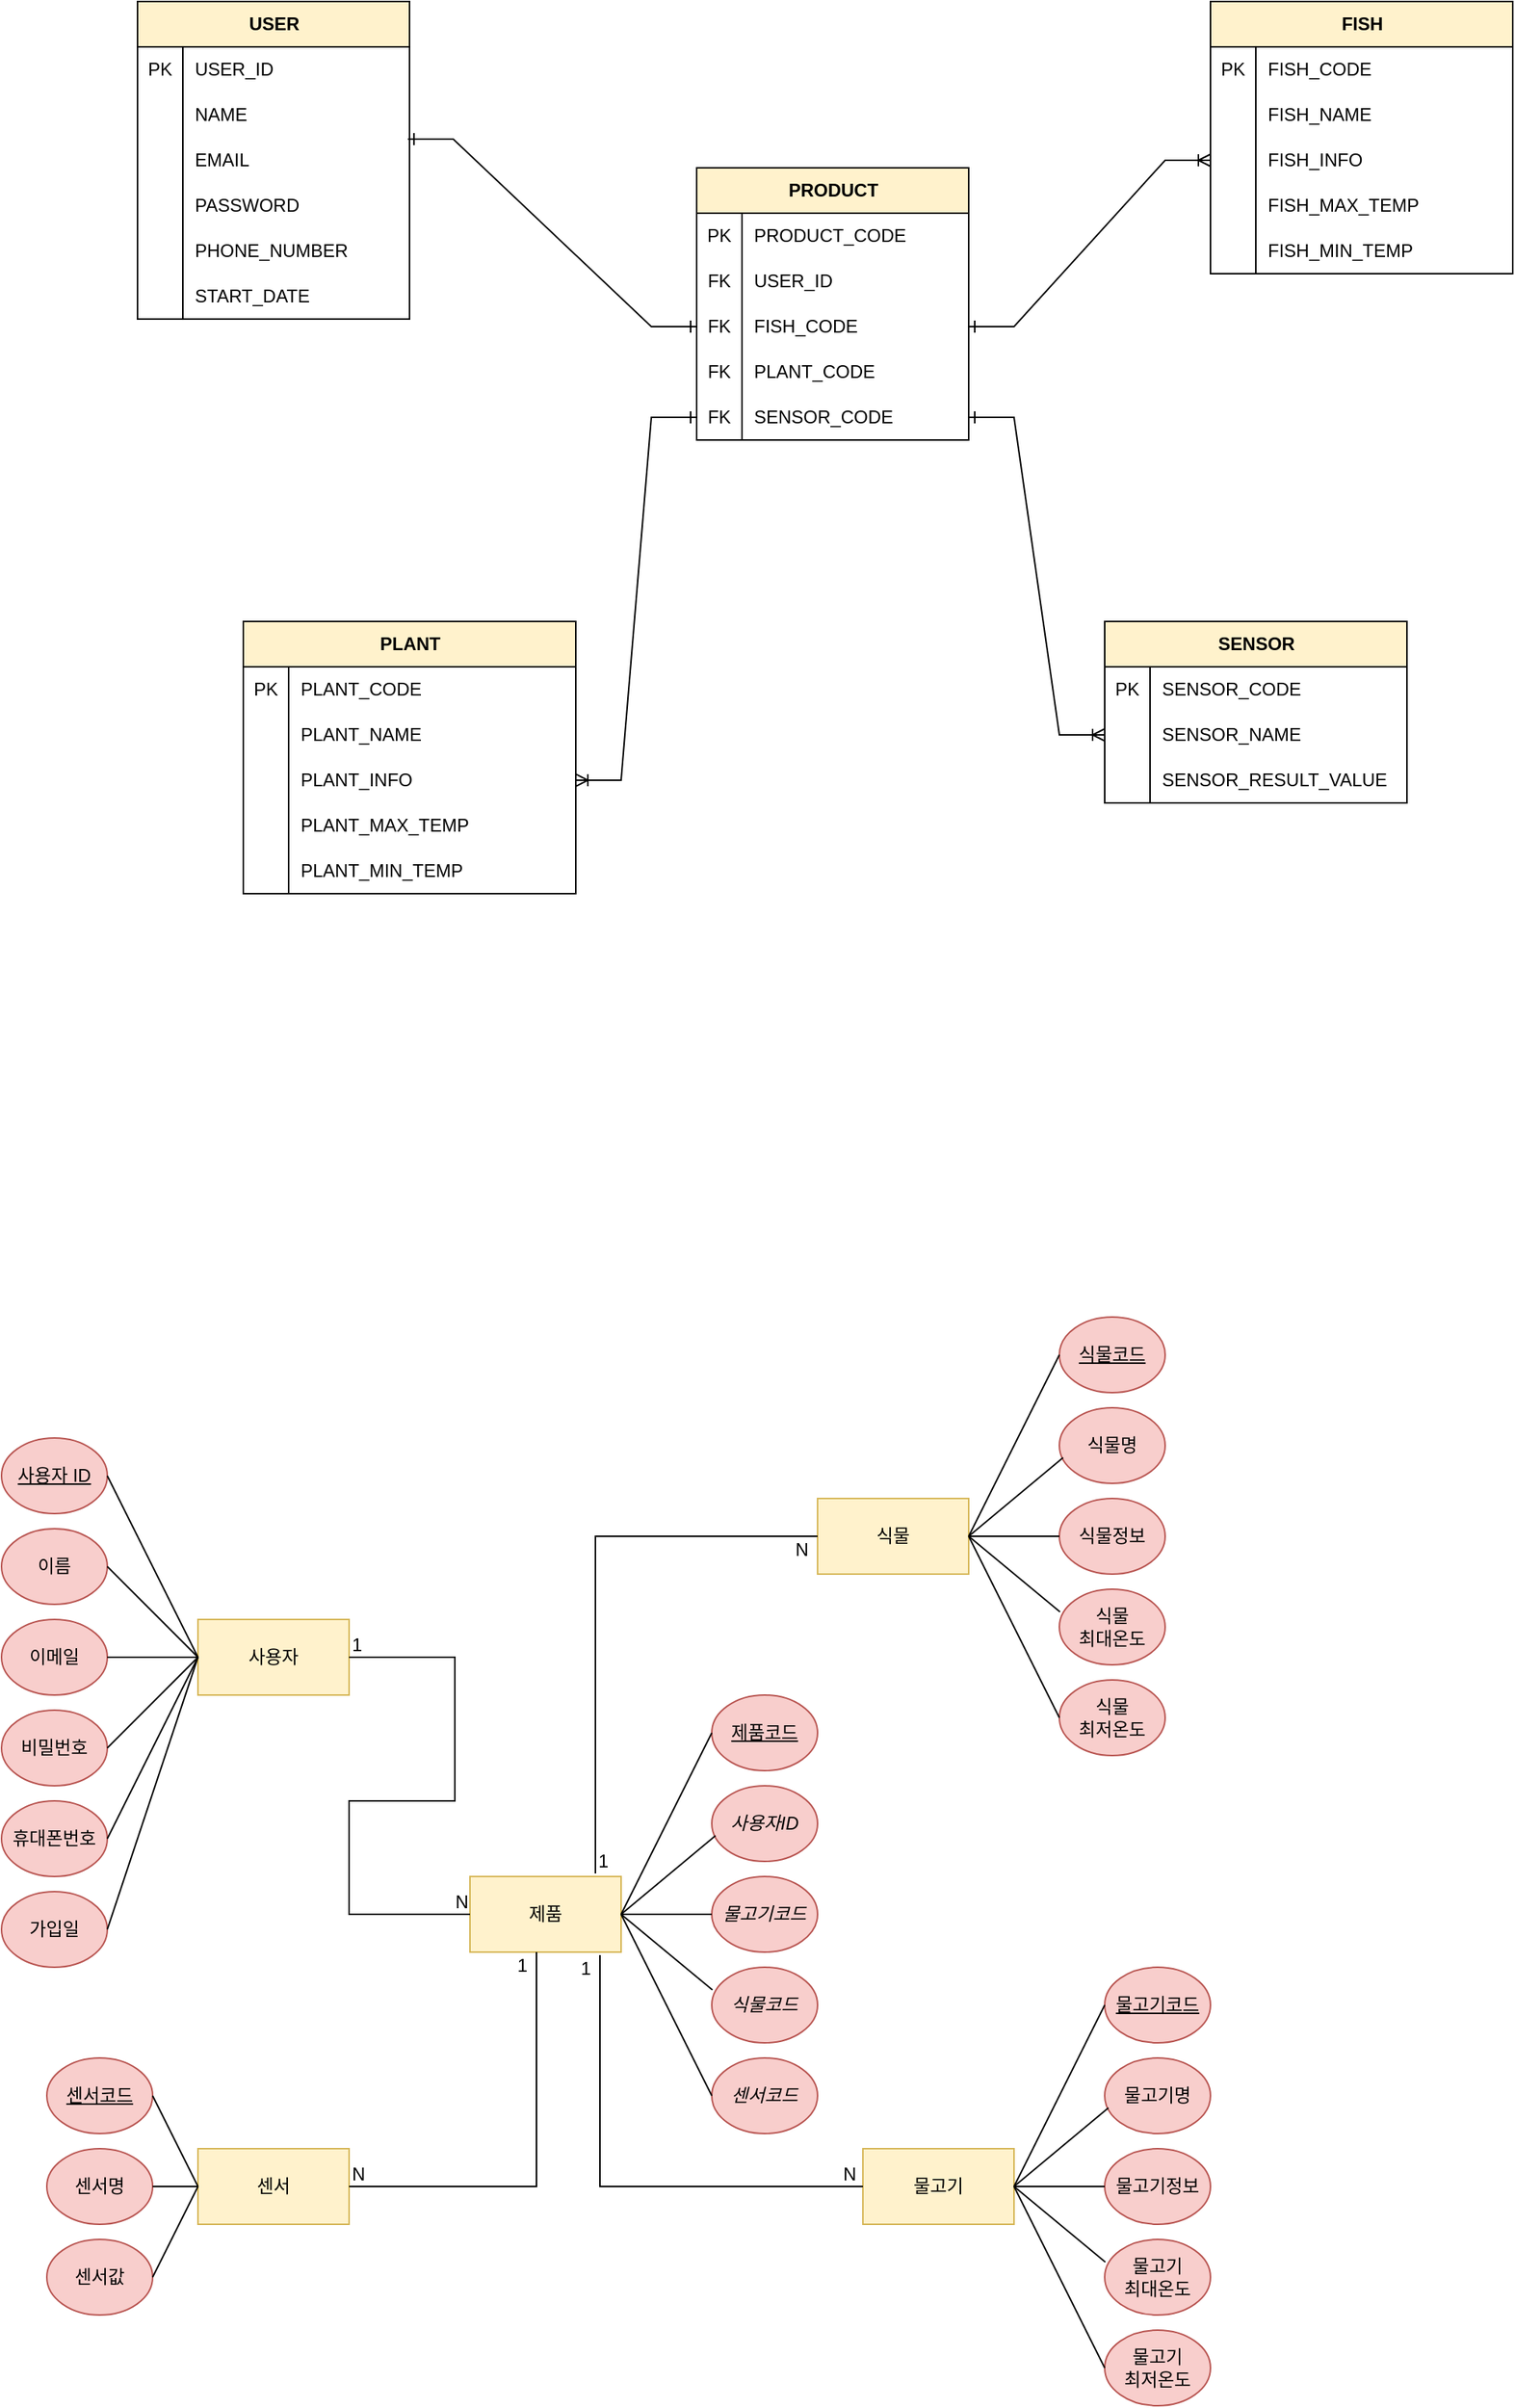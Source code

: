 <mxfile version="21.6.6" type="github">
  <diagram name="페이지-1" id="9zwk9lLUABTVpLlraMho">
    <mxGraphModel dx="2206" dy="788" grid="1" gridSize="10" guides="1" tooltips="1" connect="1" arrows="1" fold="1" page="1" pageScale="1" pageWidth="827" pageHeight="1169" math="0" shadow="0">
      <root>
        <mxCell id="0" />
        <mxCell id="1" parent="0" />
        <mxCell id="_x3-6fZufxSY2HoPdJOf-92" value="USER" style="shape=table;startSize=30;container=1;collapsible=1;childLayout=tableLayout;fixedRows=1;rowLines=0;fontStyle=1;align=center;resizeLast=1;html=1;fillColor=#fff2cc;strokeColor=#000000;" parent="1" vertex="1">
          <mxGeometry x="-610" y="130" width="180" height="210" as="geometry" />
        </mxCell>
        <mxCell id="_x3-6fZufxSY2HoPdJOf-359" value="" style="shape=tableRow;horizontal=0;startSize=0;swimlaneHead=0;swimlaneBody=0;fillColor=none;collapsible=0;dropTarget=0;points=[[0,0.5],[1,0.5]];portConstraint=eastwest;top=0;left=0;right=0;bottom=0;" parent="_x3-6fZufxSY2HoPdJOf-92" vertex="1">
          <mxGeometry y="30" width="180" height="30" as="geometry" />
        </mxCell>
        <mxCell id="_x3-6fZufxSY2HoPdJOf-360" value="PK" style="shape=partialRectangle;connectable=0;fillColor=none;top=0;left=0;bottom=0;right=0;editable=1;overflow=hidden;whiteSpace=wrap;html=1;" parent="_x3-6fZufxSY2HoPdJOf-359" vertex="1">
          <mxGeometry width="30" height="30" as="geometry">
            <mxRectangle width="30" height="30" as="alternateBounds" />
          </mxGeometry>
        </mxCell>
        <mxCell id="_x3-6fZufxSY2HoPdJOf-361" value="USER_ID" style="shape=partialRectangle;connectable=0;fillColor=none;top=0;left=0;bottom=0;right=0;align=left;spacingLeft=6;overflow=hidden;whiteSpace=wrap;html=1;" parent="_x3-6fZufxSY2HoPdJOf-359" vertex="1">
          <mxGeometry x="30" width="150" height="30" as="geometry">
            <mxRectangle width="150" height="30" as="alternateBounds" />
          </mxGeometry>
        </mxCell>
        <mxCell id="_x3-6fZufxSY2HoPdJOf-244" value="" style="shape=tableRow;horizontal=0;startSize=0;swimlaneHead=0;swimlaneBody=0;fillColor=none;collapsible=0;dropTarget=0;points=[[0,0.5],[1,0.5]];portConstraint=eastwest;top=0;left=0;right=0;bottom=0;" parent="_x3-6fZufxSY2HoPdJOf-92" vertex="1">
          <mxGeometry y="60" width="180" height="30" as="geometry" />
        </mxCell>
        <mxCell id="_x3-6fZufxSY2HoPdJOf-245" value="" style="shape=partialRectangle;connectable=0;fillColor=none;top=0;left=0;bottom=0;right=0;editable=1;overflow=hidden;whiteSpace=wrap;html=1;" parent="_x3-6fZufxSY2HoPdJOf-244" vertex="1">
          <mxGeometry width="30" height="30" as="geometry">
            <mxRectangle width="30" height="30" as="alternateBounds" />
          </mxGeometry>
        </mxCell>
        <mxCell id="_x3-6fZufxSY2HoPdJOf-246" value="NAME" style="shape=partialRectangle;connectable=0;fillColor=none;top=0;left=0;bottom=0;right=0;align=left;spacingLeft=6;overflow=hidden;whiteSpace=wrap;html=1;" parent="_x3-6fZufxSY2HoPdJOf-244" vertex="1">
          <mxGeometry x="30" width="150" height="30" as="geometry">
            <mxRectangle width="150" height="30" as="alternateBounds" />
          </mxGeometry>
        </mxCell>
        <mxCell id="_x3-6fZufxSY2HoPdJOf-102" value="" style="shape=tableRow;horizontal=0;startSize=0;swimlaneHead=0;swimlaneBody=0;fillColor=none;collapsible=0;dropTarget=0;points=[[0,0.5],[1,0.5]];portConstraint=eastwest;top=0;left=0;right=0;bottom=0;" parent="_x3-6fZufxSY2HoPdJOf-92" vertex="1">
          <mxGeometry y="90" width="180" height="30" as="geometry" />
        </mxCell>
        <mxCell id="_x3-6fZufxSY2HoPdJOf-103" value="" style="shape=partialRectangle;connectable=0;fillColor=none;top=0;left=0;bottom=0;right=0;editable=1;overflow=hidden;whiteSpace=wrap;html=1;" parent="_x3-6fZufxSY2HoPdJOf-102" vertex="1">
          <mxGeometry width="30" height="30" as="geometry">
            <mxRectangle width="30" height="30" as="alternateBounds" />
          </mxGeometry>
        </mxCell>
        <mxCell id="_x3-6fZufxSY2HoPdJOf-104" value="EMAIL" style="shape=partialRectangle;connectable=0;fillColor=none;top=0;left=0;bottom=0;right=0;align=left;spacingLeft=6;overflow=hidden;whiteSpace=wrap;html=1;" parent="_x3-6fZufxSY2HoPdJOf-102" vertex="1">
          <mxGeometry x="30" width="150" height="30" as="geometry">
            <mxRectangle width="150" height="30" as="alternateBounds" />
          </mxGeometry>
        </mxCell>
        <mxCell id="_x3-6fZufxSY2HoPdJOf-99" value="" style="shape=tableRow;horizontal=0;startSize=0;swimlaneHead=0;swimlaneBody=0;fillColor=none;collapsible=0;dropTarget=0;points=[[0,0.5],[1,0.5]];portConstraint=eastwest;top=0;left=0;right=0;bottom=0;" parent="_x3-6fZufxSY2HoPdJOf-92" vertex="1">
          <mxGeometry y="120" width="180" height="30" as="geometry" />
        </mxCell>
        <mxCell id="_x3-6fZufxSY2HoPdJOf-100" value="" style="shape=partialRectangle;connectable=0;fillColor=none;top=0;left=0;bottom=0;right=0;editable=1;overflow=hidden;whiteSpace=wrap;html=1;" parent="_x3-6fZufxSY2HoPdJOf-99" vertex="1">
          <mxGeometry width="30" height="30" as="geometry">
            <mxRectangle width="30" height="30" as="alternateBounds" />
          </mxGeometry>
        </mxCell>
        <mxCell id="_x3-6fZufxSY2HoPdJOf-101" value="PASSWORD" style="shape=partialRectangle;connectable=0;fillColor=none;top=0;left=0;bottom=0;right=0;align=left;spacingLeft=6;overflow=hidden;whiteSpace=wrap;html=1;" parent="_x3-6fZufxSY2HoPdJOf-99" vertex="1">
          <mxGeometry x="30" width="150" height="30" as="geometry">
            <mxRectangle width="150" height="30" as="alternateBounds" />
          </mxGeometry>
        </mxCell>
        <mxCell id="_x3-6fZufxSY2HoPdJOf-105" value="" style="shape=tableRow;horizontal=0;startSize=0;swimlaneHead=0;swimlaneBody=0;fillColor=none;collapsible=0;dropTarget=0;points=[[0,0.5],[1,0.5]];portConstraint=eastwest;top=0;left=0;right=0;bottom=0;" parent="_x3-6fZufxSY2HoPdJOf-92" vertex="1">
          <mxGeometry y="150" width="180" height="30" as="geometry" />
        </mxCell>
        <mxCell id="_x3-6fZufxSY2HoPdJOf-106" value="" style="shape=partialRectangle;connectable=0;fillColor=none;top=0;left=0;bottom=0;right=0;editable=1;overflow=hidden;whiteSpace=wrap;html=1;" parent="_x3-6fZufxSY2HoPdJOf-105" vertex="1">
          <mxGeometry width="30" height="30" as="geometry">
            <mxRectangle width="30" height="30" as="alternateBounds" />
          </mxGeometry>
        </mxCell>
        <mxCell id="_x3-6fZufxSY2HoPdJOf-107" value="PHONE_NUMBER" style="shape=partialRectangle;connectable=0;fillColor=none;top=0;left=0;bottom=0;right=0;align=left;spacingLeft=6;overflow=hidden;whiteSpace=wrap;html=1;" parent="_x3-6fZufxSY2HoPdJOf-105" vertex="1">
          <mxGeometry x="30" width="150" height="30" as="geometry">
            <mxRectangle width="150" height="30" as="alternateBounds" />
          </mxGeometry>
        </mxCell>
        <mxCell id="_x3-6fZufxSY2HoPdJOf-350" value="" style="shape=tableRow;horizontal=0;startSize=0;swimlaneHead=0;swimlaneBody=0;fillColor=none;collapsible=0;dropTarget=0;points=[[0,0.5],[1,0.5]];portConstraint=eastwest;top=0;left=0;right=0;bottom=0;" parent="_x3-6fZufxSY2HoPdJOf-92" vertex="1">
          <mxGeometry y="180" width="180" height="30" as="geometry" />
        </mxCell>
        <mxCell id="_x3-6fZufxSY2HoPdJOf-351" value="" style="shape=partialRectangle;connectable=0;fillColor=none;top=0;left=0;bottom=0;right=0;editable=1;overflow=hidden;whiteSpace=wrap;html=1;" parent="_x3-6fZufxSY2HoPdJOf-350" vertex="1">
          <mxGeometry width="30" height="30" as="geometry">
            <mxRectangle width="30" height="30" as="alternateBounds" />
          </mxGeometry>
        </mxCell>
        <mxCell id="_x3-6fZufxSY2HoPdJOf-352" value="START_DATE" style="shape=partialRectangle;connectable=0;fillColor=none;top=0;left=0;bottom=0;right=0;align=left;spacingLeft=6;overflow=hidden;whiteSpace=wrap;html=1;" parent="_x3-6fZufxSY2HoPdJOf-350" vertex="1">
          <mxGeometry x="30" width="150" height="30" as="geometry">
            <mxRectangle width="150" height="30" as="alternateBounds" />
          </mxGeometry>
        </mxCell>
        <mxCell id="_x3-6fZufxSY2HoPdJOf-108" value="PLANT" style="shape=table;startSize=30;container=1;collapsible=1;childLayout=tableLayout;fixedRows=1;rowLines=0;fontStyle=1;align=center;resizeLast=1;html=1;strokeColor=#000000;verticalAlign=middle;strokeWidth=1;swimlaneLine=1;rounded=0;fillColor=#fff2cc;" parent="1" vertex="1">
          <mxGeometry x="-540" y="540" width="220" height="180" as="geometry">
            <mxRectangle x="-440" y="410" width="80" height="30" as="alternateBounds" />
          </mxGeometry>
        </mxCell>
        <mxCell id="_x3-6fZufxSY2HoPdJOf-241" value="" style="shape=tableRow;horizontal=0;startSize=0;swimlaneHead=0;swimlaneBody=0;fillColor=none;collapsible=0;dropTarget=0;points=[[0,0.5],[1,0.5]];portConstraint=eastwest;top=0;left=0;right=0;bottom=0;strokeColor=default;" parent="_x3-6fZufxSY2HoPdJOf-108" vertex="1">
          <mxGeometry y="30" width="220" height="30" as="geometry" />
        </mxCell>
        <mxCell id="_x3-6fZufxSY2HoPdJOf-242" value="PK" style="shape=partialRectangle;connectable=0;fillColor=none;top=0;left=0;bottom=0;right=0;editable=1;overflow=hidden;whiteSpace=wrap;html=1;" parent="_x3-6fZufxSY2HoPdJOf-241" vertex="1">
          <mxGeometry width="30" height="30" as="geometry">
            <mxRectangle width="30" height="30" as="alternateBounds" />
          </mxGeometry>
        </mxCell>
        <mxCell id="_x3-6fZufxSY2HoPdJOf-243" value="PLANT_CODE" style="shape=partialRectangle;connectable=0;fillColor=none;top=0;left=0;bottom=0;right=0;align=left;spacingLeft=6;overflow=hidden;whiteSpace=wrap;html=1;" parent="_x3-6fZufxSY2HoPdJOf-241" vertex="1">
          <mxGeometry x="30" width="190" height="30" as="geometry">
            <mxRectangle width="190" height="30" as="alternateBounds" />
          </mxGeometry>
        </mxCell>
        <mxCell id="_x3-6fZufxSY2HoPdJOf-353" value="" style="shape=tableRow;horizontal=0;startSize=0;swimlaneHead=0;swimlaneBody=0;fillColor=none;collapsible=0;dropTarget=0;points=[[0,0.5],[1,0.5]];portConstraint=eastwest;top=0;left=0;right=0;bottom=0;strokeColor=default;" parent="_x3-6fZufxSY2HoPdJOf-108" vertex="1">
          <mxGeometry y="60" width="220" height="30" as="geometry" />
        </mxCell>
        <mxCell id="_x3-6fZufxSY2HoPdJOf-354" value="" style="shape=partialRectangle;connectable=0;fillColor=none;top=0;left=0;bottom=0;right=0;editable=1;overflow=hidden;whiteSpace=wrap;html=1;" parent="_x3-6fZufxSY2HoPdJOf-353" vertex="1">
          <mxGeometry width="30" height="30" as="geometry">
            <mxRectangle width="30" height="30" as="alternateBounds" />
          </mxGeometry>
        </mxCell>
        <mxCell id="_x3-6fZufxSY2HoPdJOf-355" value="PLANT_NAME" style="shape=partialRectangle;connectable=0;fillColor=none;top=0;left=0;bottom=0;right=0;align=left;spacingLeft=6;overflow=hidden;whiteSpace=wrap;html=1;" parent="_x3-6fZufxSY2HoPdJOf-353" vertex="1">
          <mxGeometry x="30" width="190" height="30" as="geometry">
            <mxRectangle width="190" height="30" as="alternateBounds" />
          </mxGeometry>
        </mxCell>
        <mxCell id="_x3-6fZufxSY2HoPdJOf-115" value="" style="shape=tableRow;horizontal=0;startSize=0;swimlaneHead=0;swimlaneBody=0;fillColor=none;collapsible=0;dropTarget=0;points=[[0,0.5],[1,0.5]];portConstraint=eastwest;top=0;left=0;right=0;bottom=0;" parent="_x3-6fZufxSY2HoPdJOf-108" vertex="1">
          <mxGeometry y="90" width="220" height="30" as="geometry" />
        </mxCell>
        <mxCell id="_x3-6fZufxSY2HoPdJOf-116" value="" style="shape=partialRectangle;connectable=0;fillColor=none;top=0;left=0;bottom=0;right=0;editable=1;overflow=hidden;whiteSpace=wrap;html=1;" parent="_x3-6fZufxSY2HoPdJOf-115" vertex="1">
          <mxGeometry width="30" height="30" as="geometry">
            <mxRectangle width="30" height="30" as="alternateBounds" />
          </mxGeometry>
        </mxCell>
        <mxCell id="_x3-6fZufxSY2HoPdJOf-117" value="PLANT_INFO" style="shape=partialRectangle;connectable=0;fillColor=none;top=0;left=0;bottom=0;right=0;align=left;spacingLeft=6;overflow=hidden;whiteSpace=wrap;html=1;" parent="_x3-6fZufxSY2HoPdJOf-115" vertex="1">
          <mxGeometry x="30" width="190" height="30" as="geometry">
            <mxRectangle width="190" height="30" as="alternateBounds" />
          </mxGeometry>
        </mxCell>
        <mxCell id="_x3-6fZufxSY2HoPdJOf-118" value="" style="shape=tableRow;horizontal=0;startSize=0;swimlaneHead=0;swimlaneBody=0;fillColor=none;collapsible=0;dropTarget=0;points=[[0,0.5],[1,0.5]];portConstraint=eastwest;top=0;left=0;right=0;bottom=0;" parent="_x3-6fZufxSY2HoPdJOf-108" vertex="1">
          <mxGeometry y="120" width="220" height="30" as="geometry" />
        </mxCell>
        <mxCell id="_x3-6fZufxSY2HoPdJOf-119" value="" style="shape=partialRectangle;connectable=0;fillColor=none;top=0;left=0;bottom=0;right=0;editable=1;overflow=hidden;whiteSpace=wrap;html=1;" parent="_x3-6fZufxSY2HoPdJOf-118" vertex="1">
          <mxGeometry width="30" height="30" as="geometry">
            <mxRectangle width="30" height="30" as="alternateBounds" />
          </mxGeometry>
        </mxCell>
        <mxCell id="_x3-6fZufxSY2HoPdJOf-120" value="PLANT_MAX_TEMP" style="shape=partialRectangle;connectable=0;fillColor=none;top=0;left=0;bottom=0;right=0;align=left;spacingLeft=6;overflow=hidden;whiteSpace=wrap;html=1;" parent="_x3-6fZufxSY2HoPdJOf-118" vertex="1">
          <mxGeometry x="30" width="190" height="30" as="geometry">
            <mxRectangle width="190" height="30" as="alternateBounds" />
          </mxGeometry>
        </mxCell>
        <mxCell id="_x3-6fZufxSY2HoPdJOf-121" value="" style="shape=tableRow;horizontal=0;startSize=0;swimlaneHead=0;swimlaneBody=0;fillColor=none;collapsible=0;dropTarget=0;points=[[0,0.5],[1,0.5]];portConstraint=eastwest;top=0;left=0;right=0;bottom=0;" parent="_x3-6fZufxSY2HoPdJOf-108" vertex="1">
          <mxGeometry y="150" width="220" height="30" as="geometry" />
        </mxCell>
        <mxCell id="_x3-6fZufxSY2HoPdJOf-122" value="" style="shape=partialRectangle;connectable=0;fillColor=none;top=0;left=0;bottom=0;right=0;editable=1;overflow=hidden;whiteSpace=wrap;html=1;" parent="_x3-6fZufxSY2HoPdJOf-121" vertex="1">
          <mxGeometry width="30" height="30" as="geometry">
            <mxRectangle width="30" height="30" as="alternateBounds" />
          </mxGeometry>
        </mxCell>
        <mxCell id="_x3-6fZufxSY2HoPdJOf-123" value="PLANT_MIN_TEMP" style="shape=partialRectangle;connectable=0;fillColor=none;top=0;left=0;bottom=0;right=0;align=left;spacingLeft=6;overflow=hidden;whiteSpace=wrap;html=1;" parent="_x3-6fZufxSY2HoPdJOf-121" vertex="1">
          <mxGeometry x="30" width="190" height="30" as="geometry">
            <mxRectangle width="190" height="30" as="alternateBounds" />
          </mxGeometry>
        </mxCell>
        <mxCell id="_x3-6fZufxSY2HoPdJOf-160" value="FISH" style="shape=table;startSize=30;container=1;collapsible=1;childLayout=tableLayout;fixedRows=1;rowLines=0;fontStyle=1;align=center;resizeLast=1;html=1;strokeColor=#000000;verticalAlign=middle;strokeWidth=1;swimlaneLine=1;rounded=0;fillColor=#fff2cc;" parent="1" vertex="1">
          <mxGeometry x="100" y="130" width="200" height="180" as="geometry">
            <mxRectangle x="-440" y="410" width="80" height="30" as="alternateBounds" />
          </mxGeometry>
        </mxCell>
        <mxCell id="_x3-6fZufxSY2HoPdJOf-247" value="" style="shape=tableRow;horizontal=0;startSize=0;swimlaneHead=0;swimlaneBody=0;fillColor=none;collapsible=0;dropTarget=0;points=[[0,0.5],[1,0.5]];portConstraint=eastwest;top=0;left=0;right=0;bottom=0;strokeColor=default;" parent="_x3-6fZufxSY2HoPdJOf-160" vertex="1">
          <mxGeometry y="30" width="200" height="30" as="geometry" />
        </mxCell>
        <mxCell id="_x3-6fZufxSY2HoPdJOf-248" value="PK" style="shape=partialRectangle;connectable=0;fillColor=none;top=0;left=0;bottom=0;right=0;editable=1;overflow=hidden;whiteSpace=wrap;html=1;" parent="_x3-6fZufxSY2HoPdJOf-247" vertex="1">
          <mxGeometry width="30" height="30" as="geometry">
            <mxRectangle width="30" height="30" as="alternateBounds" />
          </mxGeometry>
        </mxCell>
        <mxCell id="_x3-6fZufxSY2HoPdJOf-249" value="FISH_CODE" style="shape=partialRectangle;connectable=0;fillColor=none;top=0;left=0;bottom=0;right=0;align=left;spacingLeft=6;overflow=hidden;whiteSpace=wrap;html=1;" parent="_x3-6fZufxSY2HoPdJOf-247" vertex="1">
          <mxGeometry x="30" width="170" height="30" as="geometry">
            <mxRectangle width="170" height="30" as="alternateBounds" />
          </mxGeometry>
        </mxCell>
        <mxCell id="_x3-6fZufxSY2HoPdJOf-356" value="" style="shape=tableRow;horizontal=0;startSize=0;swimlaneHead=0;swimlaneBody=0;fillColor=none;collapsible=0;dropTarget=0;points=[[0,0.5],[1,0.5]];portConstraint=eastwest;top=0;left=0;right=0;bottom=0;strokeColor=default;" parent="_x3-6fZufxSY2HoPdJOf-160" vertex="1">
          <mxGeometry y="60" width="200" height="30" as="geometry" />
        </mxCell>
        <mxCell id="_x3-6fZufxSY2HoPdJOf-357" value="" style="shape=partialRectangle;connectable=0;fillColor=none;top=0;left=0;bottom=0;right=0;editable=1;overflow=hidden;whiteSpace=wrap;html=1;" parent="_x3-6fZufxSY2HoPdJOf-356" vertex="1">
          <mxGeometry width="30" height="30" as="geometry">
            <mxRectangle width="30" height="30" as="alternateBounds" />
          </mxGeometry>
        </mxCell>
        <mxCell id="_x3-6fZufxSY2HoPdJOf-358" value="FISH_NAME" style="shape=partialRectangle;connectable=0;fillColor=none;top=0;left=0;bottom=0;right=0;align=left;spacingLeft=6;overflow=hidden;whiteSpace=wrap;html=1;" parent="_x3-6fZufxSY2HoPdJOf-356" vertex="1">
          <mxGeometry x="30" width="170" height="30" as="geometry">
            <mxRectangle width="170" height="30" as="alternateBounds" />
          </mxGeometry>
        </mxCell>
        <mxCell id="_x3-6fZufxSY2HoPdJOf-167" value="" style="shape=tableRow;horizontal=0;startSize=0;swimlaneHead=0;swimlaneBody=0;fillColor=none;collapsible=0;dropTarget=0;points=[[0,0.5],[1,0.5]];portConstraint=eastwest;top=0;left=0;right=0;bottom=0;" parent="_x3-6fZufxSY2HoPdJOf-160" vertex="1">
          <mxGeometry y="90" width="200" height="30" as="geometry" />
        </mxCell>
        <mxCell id="_x3-6fZufxSY2HoPdJOf-168" value="" style="shape=partialRectangle;connectable=0;fillColor=none;top=0;left=0;bottom=0;right=0;editable=1;overflow=hidden;whiteSpace=wrap;html=1;" parent="_x3-6fZufxSY2HoPdJOf-167" vertex="1">
          <mxGeometry width="30" height="30" as="geometry">
            <mxRectangle width="30" height="30" as="alternateBounds" />
          </mxGeometry>
        </mxCell>
        <mxCell id="_x3-6fZufxSY2HoPdJOf-169" value="FISH_INFO" style="shape=partialRectangle;connectable=0;fillColor=none;top=0;left=0;bottom=0;right=0;align=left;spacingLeft=6;overflow=hidden;whiteSpace=wrap;html=1;" parent="_x3-6fZufxSY2HoPdJOf-167" vertex="1">
          <mxGeometry x="30" width="170" height="30" as="geometry">
            <mxRectangle width="170" height="30" as="alternateBounds" />
          </mxGeometry>
        </mxCell>
        <mxCell id="_x3-6fZufxSY2HoPdJOf-170" value="" style="shape=tableRow;horizontal=0;startSize=0;swimlaneHead=0;swimlaneBody=0;fillColor=none;collapsible=0;dropTarget=0;points=[[0,0.5],[1,0.5]];portConstraint=eastwest;top=0;left=0;right=0;bottom=0;" parent="_x3-6fZufxSY2HoPdJOf-160" vertex="1">
          <mxGeometry y="120" width="200" height="30" as="geometry" />
        </mxCell>
        <mxCell id="_x3-6fZufxSY2HoPdJOf-171" value="" style="shape=partialRectangle;connectable=0;fillColor=none;top=0;left=0;bottom=0;right=0;editable=1;overflow=hidden;whiteSpace=wrap;html=1;" parent="_x3-6fZufxSY2HoPdJOf-170" vertex="1">
          <mxGeometry width="30" height="30" as="geometry">
            <mxRectangle width="30" height="30" as="alternateBounds" />
          </mxGeometry>
        </mxCell>
        <mxCell id="_x3-6fZufxSY2HoPdJOf-172" value="FISH_MAX_TEMP" style="shape=partialRectangle;connectable=0;fillColor=none;top=0;left=0;bottom=0;right=0;align=left;spacingLeft=6;overflow=hidden;whiteSpace=wrap;html=1;" parent="_x3-6fZufxSY2HoPdJOf-170" vertex="1">
          <mxGeometry x="30" width="170" height="30" as="geometry">
            <mxRectangle width="170" height="30" as="alternateBounds" />
          </mxGeometry>
        </mxCell>
        <mxCell id="_x3-6fZufxSY2HoPdJOf-173" value="" style="shape=tableRow;horizontal=0;startSize=0;swimlaneHead=0;swimlaneBody=0;fillColor=none;collapsible=0;dropTarget=0;points=[[0,0.5],[1,0.5]];portConstraint=eastwest;top=0;left=0;right=0;bottom=0;" parent="_x3-6fZufxSY2HoPdJOf-160" vertex="1">
          <mxGeometry y="150" width="200" height="30" as="geometry" />
        </mxCell>
        <mxCell id="_x3-6fZufxSY2HoPdJOf-174" value="" style="shape=partialRectangle;connectable=0;fillColor=none;top=0;left=0;bottom=0;right=0;editable=1;overflow=hidden;whiteSpace=wrap;html=1;" parent="_x3-6fZufxSY2HoPdJOf-173" vertex="1">
          <mxGeometry width="30" height="30" as="geometry">
            <mxRectangle width="30" height="30" as="alternateBounds" />
          </mxGeometry>
        </mxCell>
        <mxCell id="_x3-6fZufxSY2HoPdJOf-175" value="FISH_MIN_TEMP" style="shape=partialRectangle;connectable=0;fillColor=none;top=0;left=0;bottom=0;right=0;align=left;spacingLeft=6;overflow=hidden;whiteSpace=wrap;html=1;" parent="_x3-6fZufxSY2HoPdJOf-173" vertex="1">
          <mxGeometry x="30" width="170" height="30" as="geometry">
            <mxRectangle width="170" height="30" as="alternateBounds" />
          </mxGeometry>
        </mxCell>
        <mxCell id="_x3-6fZufxSY2HoPdJOf-200" value="SENSOR" style="shape=table;startSize=30;container=1;collapsible=1;childLayout=tableLayout;fixedRows=1;rowLines=0;fontStyle=1;align=center;resizeLast=1;html=1;strokeColor=#000000;verticalAlign=middle;strokeWidth=1;swimlaneLine=1;rounded=0;fillColor=#fff2cc;" parent="1" vertex="1">
          <mxGeometry x="30" y="540" width="200" height="120" as="geometry">
            <mxRectangle x="-440" y="410" width="80" height="30" as="alternateBounds" />
          </mxGeometry>
        </mxCell>
        <mxCell id="_x3-6fZufxSY2HoPdJOf-204" value="" style="shape=tableRow;horizontal=0;startSize=0;swimlaneHead=0;swimlaneBody=0;fillColor=none;collapsible=0;dropTarget=0;points=[[0,0.5],[1,0.5]];portConstraint=eastwest;top=0;left=0;right=0;bottom=0;strokeColor=default;" parent="_x3-6fZufxSY2HoPdJOf-200" vertex="1">
          <mxGeometry y="30" width="200" height="30" as="geometry" />
        </mxCell>
        <mxCell id="_x3-6fZufxSY2HoPdJOf-205" value="PK" style="shape=partialRectangle;connectable=0;fillColor=none;top=0;left=0;bottom=0;right=0;editable=1;overflow=hidden;whiteSpace=wrap;html=1;" parent="_x3-6fZufxSY2HoPdJOf-204" vertex="1">
          <mxGeometry width="30" height="30" as="geometry">
            <mxRectangle width="30" height="30" as="alternateBounds" />
          </mxGeometry>
        </mxCell>
        <mxCell id="_x3-6fZufxSY2HoPdJOf-206" value="SENSOR_CODE" style="shape=partialRectangle;connectable=0;fillColor=none;top=0;left=0;bottom=0;right=0;align=left;spacingLeft=6;overflow=hidden;whiteSpace=wrap;html=1;" parent="_x3-6fZufxSY2HoPdJOf-204" vertex="1">
          <mxGeometry x="30" width="170" height="30" as="geometry">
            <mxRectangle width="170" height="30" as="alternateBounds" />
          </mxGeometry>
        </mxCell>
        <mxCell id="_x3-6fZufxSY2HoPdJOf-238" value="" style="shape=tableRow;horizontal=0;startSize=0;swimlaneHead=0;swimlaneBody=0;fillColor=none;collapsible=0;dropTarget=0;points=[[0,0.5],[1,0.5]];portConstraint=eastwest;top=0;left=0;right=0;bottom=0;strokeColor=default;" parent="_x3-6fZufxSY2HoPdJOf-200" vertex="1">
          <mxGeometry y="60" width="200" height="30" as="geometry" />
        </mxCell>
        <mxCell id="_x3-6fZufxSY2HoPdJOf-239" value="" style="shape=partialRectangle;connectable=0;fillColor=none;top=0;left=0;bottom=0;right=0;editable=1;overflow=hidden;whiteSpace=wrap;html=1;" parent="_x3-6fZufxSY2HoPdJOf-238" vertex="1">
          <mxGeometry width="30" height="30" as="geometry">
            <mxRectangle width="30" height="30" as="alternateBounds" />
          </mxGeometry>
        </mxCell>
        <mxCell id="_x3-6fZufxSY2HoPdJOf-240" value="SENSOR_NAME" style="shape=partialRectangle;connectable=0;fillColor=none;top=0;left=0;bottom=0;right=0;align=left;spacingLeft=6;overflow=hidden;whiteSpace=wrap;html=1;" parent="_x3-6fZufxSY2HoPdJOf-238" vertex="1">
          <mxGeometry x="30" width="170" height="30" as="geometry">
            <mxRectangle width="170" height="30" as="alternateBounds" />
          </mxGeometry>
        </mxCell>
        <mxCell id="_x3-6fZufxSY2HoPdJOf-207" value="" style="shape=tableRow;horizontal=0;startSize=0;swimlaneHead=0;swimlaneBody=0;fillColor=none;collapsible=0;dropTarget=0;points=[[0,0.5],[1,0.5]];portConstraint=eastwest;top=0;left=0;right=0;bottom=0;" parent="_x3-6fZufxSY2HoPdJOf-200" vertex="1">
          <mxGeometry y="90" width="200" height="30" as="geometry" />
        </mxCell>
        <mxCell id="_x3-6fZufxSY2HoPdJOf-208" value="" style="shape=partialRectangle;connectable=0;fillColor=none;top=0;left=0;bottom=0;right=0;editable=1;overflow=hidden;whiteSpace=wrap;html=1;" parent="_x3-6fZufxSY2HoPdJOf-207" vertex="1">
          <mxGeometry width="30" height="30" as="geometry">
            <mxRectangle width="30" height="30" as="alternateBounds" />
          </mxGeometry>
        </mxCell>
        <mxCell id="_x3-6fZufxSY2HoPdJOf-209" value="SENSOR_RESULT_VALUE" style="shape=partialRectangle;connectable=0;fillColor=none;top=0;left=0;bottom=0;right=0;align=left;spacingLeft=6;overflow=hidden;whiteSpace=wrap;html=1;" parent="_x3-6fZufxSY2HoPdJOf-207" vertex="1">
          <mxGeometry x="30" width="170" height="30" as="geometry">
            <mxRectangle width="170" height="30" as="alternateBounds" />
          </mxGeometry>
        </mxCell>
        <mxCell id="_x3-6fZufxSY2HoPdJOf-303" value="PRODUCT" style="shape=table;startSize=30;container=1;collapsible=1;childLayout=tableLayout;fixedRows=1;rowLines=0;fontStyle=1;align=center;resizeLast=1;html=1;strokeColor=#000000;verticalAlign=middle;strokeWidth=1;swimlaneLine=1;rounded=0;fillColor=#fff2cc;swimlaneFillColor=default;" parent="1" vertex="1">
          <mxGeometry x="-240" y="240" width="180" height="180" as="geometry">
            <mxRectangle x="-440" y="410" width="80" height="30" as="alternateBounds" />
          </mxGeometry>
        </mxCell>
        <mxCell id="_x3-6fZufxSY2HoPdJOf-304" value="" style="shape=tableRow;horizontal=0;startSize=0;swimlaneHead=0;swimlaneBody=0;fillColor=none;collapsible=0;dropTarget=0;points=[[0,0.5],[1,0.5]];portConstraint=eastwest;top=0;left=0;right=0;bottom=0;strokeColor=default;" parent="_x3-6fZufxSY2HoPdJOf-303" vertex="1">
          <mxGeometry y="30" width="180" height="30" as="geometry" />
        </mxCell>
        <mxCell id="_x3-6fZufxSY2HoPdJOf-305" value="PK" style="shape=partialRectangle;connectable=0;fillColor=none;top=0;left=0;bottom=0;right=0;editable=1;overflow=hidden;whiteSpace=wrap;html=1;" parent="_x3-6fZufxSY2HoPdJOf-304" vertex="1">
          <mxGeometry width="30" height="30" as="geometry">
            <mxRectangle width="30" height="30" as="alternateBounds" />
          </mxGeometry>
        </mxCell>
        <mxCell id="_x3-6fZufxSY2HoPdJOf-306" value="PRODUCT_CODE" style="shape=partialRectangle;connectable=0;fillColor=none;top=0;left=0;bottom=0;right=0;align=left;spacingLeft=6;overflow=hidden;whiteSpace=wrap;html=1;" parent="_x3-6fZufxSY2HoPdJOf-304" vertex="1">
          <mxGeometry x="30" width="150" height="30" as="geometry">
            <mxRectangle width="150" height="30" as="alternateBounds" />
          </mxGeometry>
        </mxCell>
        <mxCell id="_x3-6fZufxSY2HoPdJOf-322" value="" style="shape=tableRow;horizontal=0;startSize=0;swimlaneHead=0;swimlaneBody=0;fillColor=none;collapsible=0;dropTarget=0;points=[[0,0.5],[1,0.5]];portConstraint=eastwest;top=0;left=0;right=0;bottom=0;strokeColor=default;" parent="_x3-6fZufxSY2HoPdJOf-303" vertex="1">
          <mxGeometry y="60" width="180" height="30" as="geometry" />
        </mxCell>
        <mxCell id="_x3-6fZufxSY2HoPdJOf-323" value="FK" style="shape=partialRectangle;connectable=0;fillColor=none;top=0;left=0;bottom=0;right=0;editable=1;overflow=hidden;whiteSpace=wrap;html=1;" parent="_x3-6fZufxSY2HoPdJOf-322" vertex="1">
          <mxGeometry width="30" height="30" as="geometry">
            <mxRectangle width="30" height="30" as="alternateBounds" />
          </mxGeometry>
        </mxCell>
        <mxCell id="_x3-6fZufxSY2HoPdJOf-324" value="USER_ID" style="shape=partialRectangle;connectable=0;fillColor=none;top=0;left=0;bottom=0;right=0;align=left;spacingLeft=6;overflow=hidden;whiteSpace=wrap;html=1;" parent="_x3-6fZufxSY2HoPdJOf-322" vertex="1">
          <mxGeometry x="30" width="150" height="30" as="geometry">
            <mxRectangle width="150" height="30" as="alternateBounds" />
          </mxGeometry>
        </mxCell>
        <mxCell id="_x3-6fZufxSY2HoPdJOf-307" value="" style="shape=tableRow;horizontal=0;startSize=0;swimlaneHead=0;swimlaneBody=0;fillColor=none;collapsible=0;dropTarget=0;points=[[0,0.5],[1,0.5]];portConstraint=eastwest;top=0;left=0;right=0;bottom=0;strokeColor=default;" parent="_x3-6fZufxSY2HoPdJOf-303" vertex="1">
          <mxGeometry y="90" width="180" height="30" as="geometry" />
        </mxCell>
        <mxCell id="_x3-6fZufxSY2HoPdJOf-308" value="FK" style="shape=partialRectangle;connectable=0;fillColor=none;top=0;left=0;bottom=0;right=0;editable=1;overflow=hidden;whiteSpace=wrap;html=1;" parent="_x3-6fZufxSY2HoPdJOf-307" vertex="1">
          <mxGeometry width="30" height="30" as="geometry">
            <mxRectangle width="30" height="30" as="alternateBounds" />
          </mxGeometry>
        </mxCell>
        <mxCell id="_x3-6fZufxSY2HoPdJOf-309" value="FISH_CODE" style="shape=partialRectangle;connectable=0;fillColor=none;top=0;left=0;bottom=0;right=0;align=left;spacingLeft=6;overflow=hidden;whiteSpace=wrap;html=1;" parent="_x3-6fZufxSY2HoPdJOf-307" vertex="1">
          <mxGeometry x="30" width="150" height="30" as="geometry">
            <mxRectangle width="150" height="30" as="alternateBounds" />
          </mxGeometry>
        </mxCell>
        <mxCell id="_x3-6fZufxSY2HoPdJOf-325" value="" style="shape=tableRow;horizontal=0;startSize=0;swimlaneHead=0;swimlaneBody=0;fillColor=none;collapsible=0;dropTarget=0;points=[[0,0.5],[1,0.5]];portConstraint=eastwest;top=0;left=0;right=0;bottom=0;strokeColor=default;" parent="_x3-6fZufxSY2HoPdJOf-303" vertex="1">
          <mxGeometry y="120" width="180" height="30" as="geometry" />
        </mxCell>
        <mxCell id="_x3-6fZufxSY2HoPdJOf-326" value="FK" style="shape=partialRectangle;connectable=0;fillColor=none;top=0;left=0;bottom=0;right=0;editable=1;overflow=hidden;whiteSpace=wrap;html=1;" parent="_x3-6fZufxSY2HoPdJOf-325" vertex="1">
          <mxGeometry width="30" height="30" as="geometry">
            <mxRectangle width="30" height="30" as="alternateBounds" />
          </mxGeometry>
        </mxCell>
        <mxCell id="_x3-6fZufxSY2HoPdJOf-327" value="PLANT_CODE" style="shape=partialRectangle;connectable=0;fillColor=none;top=0;left=0;bottom=0;right=0;align=left;spacingLeft=6;overflow=hidden;whiteSpace=wrap;html=1;" parent="_x3-6fZufxSY2HoPdJOf-325" vertex="1">
          <mxGeometry x="30" width="150" height="30" as="geometry">
            <mxRectangle width="150" height="30" as="alternateBounds" />
          </mxGeometry>
        </mxCell>
        <mxCell id="_x3-6fZufxSY2HoPdJOf-310" value="" style="shape=tableRow;horizontal=0;startSize=0;swimlaneHead=0;swimlaneBody=0;fillColor=none;collapsible=0;dropTarget=0;points=[[0,0.5],[1,0.5]];portConstraint=eastwest;top=0;left=0;right=0;bottom=0;" parent="_x3-6fZufxSY2HoPdJOf-303" vertex="1">
          <mxGeometry y="150" width="180" height="30" as="geometry" />
        </mxCell>
        <mxCell id="_x3-6fZufxSY2HoPdJOf-311" value="FK" style="shape=partialRectangle;connectable=0;fillColor=none;top=0;left=0;bottom=0;right=0;editable=1;overflow=hidden;whiteSpace=wrap;html=1;" parent="_x3-6fZufxSY2HoPdJOf-310" vertex="1">
          <mxGeometry width="30" height="30" as="geometry">
            <mxRectangle width="30" height="30" as="alternateBounds" />
          </mxGeometry>
        </mxCell>
        <mxCell id="_x3-6fZufxSY2HoPdJOf-312" value="SENSOR_CODE" style="shape=partialRectangle;connectable=0;fillColor=none;top=0;left=0;bottom=0;right=0;align=left;spacingLeft=6;overflow=hidden;whiteSpace=wrap;html=1;" parent="_x3-6fZufxSY2HoPdJOf-310" vertex="1">
          <mxGeometry x="30" width="150" height="30" as="geometry">
            <mxRectangle width="150" height="30" as="alternateBounds" />
          </mxGeometry>
        </mxCell>
        <mxCell id="_x3-6fZufxSY2HoPdJOf-369" value="" style="edgeStyle=entityRelationEdgeStyle;fontSize=12;html=1;endArrow=ERone;rounded=0;entryX=0.994;entryY=0.033;entryDx=0;entryDy=0;entryPerimeter=0;exitX=0;exitY=0.5;exitDx=0;exitDy=0;startArrow=ERone;startFill=0;endFill=0;" parent="1" source="_x3-6fZufxSY2HoPdJOf-307" target="_x3-6fZufxSY2HoPdJOf-102" edge="1">
          <mxGeometry width="100" height="100" relative="1" as="geometry">
            <mxPoint x="-400" y="470" as="sourcePoint" />
            <mxPoint x="-300" y="370" as="targetPoint" />
          </mxGeometry>
        </mxCell>
        <mxCell id="_x3-6fZufxSY2HoPdJOf-370" value="" style="edgeStyle=entityRelationEdgeStyle;fontSize=12;html=1;endArrow=ERoneToMany;rounded=0;entryX=1;entryY=0.5;entryDx=0;entryDy=0;startArrow=ERone;startFill=0;exitX=0;exitY=0.5;exitDx=0;exitDy=0;" parent="1" source="_x3-6fZufxSY2HoPdJOf-310" target="_x3-6fZufxSY2HoPdJOf-115" edge="1">
          <mxGeometry width="100" height="100" relative="1" as="geometry">
            <mxPoint x="-210" y="756.25" as="sourcePoint" />
            <mxPoint x="-131.98" y="443.74" as="targetPoint" />
            <Array as="points">
              <mxPoint x="-221.98" y="533.24" />
              <mxPoint x="-45.98" y="653.24" />
              <mxPoint x="-51.98" y="563.24" />
              <mxPoint x="-61.98" y="583.24" />
            </Array>
          </mxGeometry>
        </mxCell>
        <mxCell id="_x3-6fZufxSY2HoPdJOf-371" value="" style="edgeStyle=entityRelationEdgeStyle;fontSize=12;html=1;endArrow=ERoneToMany;rounded=0;entryX=0;entryY=0.5;entryDx=0;entryDy=0;startArrow=ERone;startFill=0;exitX=1;exitY=0.5;exitDx=0;exitDy=0;" parent="1" source="_x3-6fZufxSY2HoPdJOf-307" target="_x3-6fZufxSY2HoPdJOf-167" edge="1">
          <mxGeometry width="100" height="100" relative="1" as="geometry">
            <mxPoint x="60" y="30" as="sourcePoint" />
            <mxPoint x="-20" y="270" as="targetPoint" />
            <Array as="points">
              <mxPoint x="78.02" y="158.24" />
              <mxPoint x="254.02" y="278.24" />
              <mxPoint x="248.02" y="188.24" />
              <mxPoint x="238.02" y="208.24" />
            </Array>
          </mxGeometry>
        </mxCell>
        <mxCell id="_x3-6fZufxSY2HoPdJOf-372" value="" style="edgeStyle=entityRelationEdgeStyle;fontSize=12;html=1;endArrow=ERoneToMany;rounded=0;entryX=0;entryY=0.5;entryDx=0;entryDy=0;startArrow=ERone;startFill=0;exitX=1;exitY=0.5;exitDx=0;exitDy=0;" parent="1" source="_x3-6fZufxSY2HoPdJOf-310" target="_x3-6fZufxSY2HoPdJOf-238" edge="1">
          <mxGeometry width="100" height="100" relative="1" as="geometry">
            <mxPoint x="430" y="300" as="sourcePoint" />
            <mxPoint x="350" y="540" as="targetPoint" />
            <Array as="points">
              <mxPoint x="448.02" y="428.24" />
              <mxPoint x="624.02" y="548.24" />
              <mxPoint x="618.02" y="458.24" />
              <mxPoint x="608.02" y="478.24" />
            </Array>
          </mxGeometry>
        </mxCell>
        <mxCell id="fHkBKyJmSVLR9acTuAfx-21" value="" style="group" parent="1" vertex="1" connectable="0">
          <mxGeometry x="-700" y="1020" width="230" height="410" as="geometry" />
        </mxCell>
        <mxCell id="fHkBKyJmSVLR9acTuAfx-1" value="사용자" style="rounded=0;whiteSpace=wrap;html=1;fillColor=#fff2cc;strokeColor=#d6b656;" parent="fHkBKyJmSVLR9acTuAfx-21" vertex="1">
          <mxGeometry x="130" y="180" width="100" height="50" as="geometry" />
        </mxCell>
        <mxCell id="fHkBKyJmSVLR9acTuAfx-7" value="사용자 ID" style="ellipse;whiteSpace=wrap;html=1;flipV=1;flipH=1;fillColor=#f8cecc;strokeColor=#b85450;fontStyle=4" parent="fHkBKyJmSVLR9acTuAfx-21" vertex="1">
          <mxGeometry y="60" width="70" height="50" as="geometry" />
        </mxCell>
        <mxCell id="fHkBKyJmSVLR9acTuAfx-8" value="이름" style="ellipse;whiteSpace=wrap;html=1;flipV=1;flipH=1;fillColor=#f8cecc;strokeColor=#b85450;" parent="fHkBKyJmSVLR9acTuAfx-21" vertex="1">
          <mxGeometry y="120" width="70" height="50" as="geometry" />
        </mxCell>
        <mxCell id="fHkBKyJmSVLR9acTuAfx-10" value="이메일" style="ellipse;whiteSpace=wrap;html=1;flipV=1;flipH=1;fillColor=#f8cecc;strokeColor=#b85450;" parent="fHkBKyJmSVLR9acTuAfx-21" vertex="1">
          <mxGeometry y="180" width="70" height="50" as="geometry" />
        </mxCell>
        <mxCell id="fHkBKyJmSVLR9acTuAfx-11" value="비밀번호" style="ellipse;whiteSpace=wrap;html=1;flipV=1;flipH=1;fillColor=#f8cecc;strokeColor=#b85450;" parent="fHkBKyJmSVLR9acTuAfx-21" vertex="1">
          <mxGeometry y="240" width="70" height="50" as="geometry" />
        </mxCell>
        <mxCell id="fHkBKyJmSVLR9acTuAfx-12" value="휴대폰번호" style="ellipse;whiteSpace=wrap;html=1;flipV=1;flipH=1;fillColor=#f8cecc;strokeColor=#b85450;" parent="fHkBKyJmSVLR9acTuAfx-21" vertex="1">
          <mxGeometry y="300" width="70" height="50" as="geometry" />
        </mxCell>
        <mxCell id="fHkBKyJmSVLR9acTuAfx-13" value="가입일" style="ellipse;whiteSpace=wrap;html=1;flipV=1;flipH=1;fillColor=#f8cecc;strokeColor=#b85450;" parent="fHkBKyJmSVLR9acTuAfx-21" vertex="1">
          <mxGeometry y="360" width="70" height="50" as="geometry" />
        </mxCell>
        <mxCell id="fHkBKyJmSVLR9acTuAfx-15" value="" style="endArrow=none;html=1;rounded=0;exitX=1;exitY=0.5;exitDx=0;exitDy=0;entryX=0;entryY=0.5;entryDx=0;entryDy=0;" parent="fHkBKyJmSVLR9acTuAfx-21" source="fHkBKyJmSVLR9acTuAfx-7" target="fHkBKyJmSVLR9acTuAfx-1" edge="1">
          <mxGeometry width="50" height="50" relative="1" as="geometry">
            <mxPoint x="180" y="123" as="sourcePoint" />
            <mxPoint x="290" y="83" as="targetPoint" />
          </mxGeometry>
        </mxCell>
        <mxCell id="fHkBKyJmSVLR9acTuAfx-16" value="" style="endArrow=none;html=1;rounded=0;exitX=1;exitY=0.5;exitDx=0;exitDy=0;entryX=0;entryY=0.5;entryDx=0;entryDy=0;" parent="fHkBKyJmSVLR9acTuAfx-21" source="fHkBKyJmSVLR9acTuAfx-8" target="fHkBKyJmSVLR9acTuAfx-1" edge="1">
          <mxGeometry width="50" height="50" relative="1" as="geometry">
            <mxPoint x="230" y="170" as="sourcePoint" />
            <mxPoint x="340" y="130" as="targetPoint" />
          </mxGeometry>
        </mxCell>
        <mxCell id="fHkBKyJmSVLR9acTuAfx-17" value="" style="endArrow=none;html=1;rounded=0;exitX=0;exitY=0.5;exitDx=0;exitDy=0;entryX=1;entryY=0.5;entryDx=0;entryDy=0;" parent="fHkBKyJmSVLR9acTuAfx-21" source="fHkBKyJmSVLR9acTuAfx-1" target="fHkBKyJmSVLR9acTuAfx-10" edge="1">
          <mxGeometry width="50" height="50" relative="1" as="geometry">
            <mxPoint x="245" y="210" as="sourcePoint" />
            <mxPoint x="355" y="170" as="targetPoint" />
          </mxGeometry>
        </mxCell>
        <mxCell id="fHkBKyJmSVLR9acTuAfx-18" value="" style="endArrow=none;html=1;rounded=0;entryX=1;entryY=0.5;entryDx=0;entryDy=0;exitX=0;exitY=0.5;exitDx=0;exitDy=0;" parent="fHkBKyJmSVLR9acTuAfx-21" source="fHkBKyJmSVLR9acTuAfx-1" target="fHkBKyJmSVLR9acTuAfx-11" edge="1">
          <mxGeometry width="50" height="50" relative="1" as="geometry">
            <mxPoint x="262" y="263" as="sourcePoint" />
            <mxPoint x="372" y="223" as="targetPoint" />
          </mxGeometry>
        </mxCell>
        <mxCell id="fHkBKyJmSVLR9acTuAfx-19" value="" style="endArrow=none;html=1;rounded=0;entryX=1;entryY=0.5;entryDx=0;entryDy=0;exitX=0;exitY=0.5;exitDx=0;exitDy=0;" parent="fHkBKyJmSVLR9acTuAfx-21" source="fHkBKyJmSVLR9acTuAfx-1" target="fHkBKyJmSVLR9acTuAfx-13" edge="1">
          <mxGeometry width="50" height="50" relative="1" as="geometry">
            <mxPoint x="150" y="265" as="sourcePoint" />
            <mxPoint x="90" y="385" as="targetPoint" />
          </mxGeometry>
        </mxCell>
        <mxCell id="fHkBKyJmSVLR9acTuAfx-20" value="" style="endArrow=none;html=1;rounded=0;entryX=1;entryY=0.5;entryDx=0;entryDy=0;exitX=0;exitY=0.5;exitDx=0;exitDy=0;" parent="fHkBKyJmSVLR9acTuAfx-21" source="fHkBKyJmSVLR9acTuAfx-1" target="fHkBKyJmSVLR9acTuAfx-12" edge="1">
          <mxGeometry width="50" height="50" relative="1" as="geometry">
            <mxPoint x="160" y="223" as="sourcePoint" />
            <mxPoint x="100" y="403" as="targetPoint" />
          </mxGeometry>
        </mxCell>
        <mxCell id="fHkBKyJmSVLR9acTuAfx-95" value="" style="group" parent="1" vertex="1" connectable="0">
          <mxGeometry x="-160" y="1000" width="230" height="290" as="geometry" />
        </mxCell>
        <mxCell id="fHkBKyJmSVLR9acTuAfx-23" value="식물" style="rounded=0;whiteSpace=wrap;html=1;fillColor=#fff2cc;strokeColor=#d6b656;" parent="fHkBKyJmSVLR9acTuAfx-95" vertex="1">
          <mxGeometry y="120" width="100" height="50" as="geometry" />
        </mxCell>
        <mxCell id="fHkBKyJmSVLR9acTuAfx-82" style="edgeStyle=orthogonalEdgeStyle;rounded=0;orthogonalLoop=1;jettySize=auto;html=1;exitX=1;exitY=0.5;exitDx=0;exitDy=0;" parent="fHkBKyJmSVLR9acTuAfx-95" source="fHkBKyJmSVLR9acTuAfx-24" edge="1">
          <mxGeometry relative="1" as="geometry">
            <mxPoint x="230" y="85" as="targetPoint" />
          </mxGeometry>
        </mxCell>
        <mxCell id="fHkBKyJmSVLR9acTuAfx-24" value="식물명" style="ellipse;whiteSpace=wrap;html=1;flipV=1;flipH=1;fillColor=#f8cecc;strokeColor=#b85450;" parent="fHkBKyJmSVLR9acTuAfx-95" vertex="1">
          <mxGeometry x="160" y="60" width="70" height="50" as="geometry" />
        </mxCell>
        <mxCell id="fHkBKyJmSVLR9acTuAfx-25" value="식물정보" style="ellipse;whiteSpace=wrap;html=1;flipV=1;flipH=1;fillColor=#f8cecc;strokeColor=#b85450;" parent="fHkBKyJmSVLR9acTuAfx-95" vertex="1">
          <mxGeometry x="160" y="120" width="70" height="50" as="geometry" />
        </mxCell>
        <mxCell id="fHkBKyJmSVLR9acTuAfx-26" value="&lt;u&gt;식물코드&lt;/u&gt;" style="ellipse;whiteSpace=wrap;html=1;flipV=1;flipH=1;fillColor=#f8cecc;strokeColor=#b85450;" parent="fHkBKyJmSVLR9acTuAfx-95" vertex="1">
          <mxGeometry x="160" width="70" height="50" as="geometry" />
        </mxCell>
        <mxCell id="fHkBKyJmSVLR9acTuAfx-27" value="식물&lt;br&gt;최대온도" style="ellipse;whiteSpace=wrap;html=1;flipV=1;flipH=1;fillColor=#f8cecc;strokeColor=#b85450;" parent="fHkBKyJmSVLR9acTuAfx-95" vertex="1">
          <mxGeometry x="160" y="180" width="70" height="50" as="geometry" />
        </mxCell>
        <mxCell id="fHkBKyJmSVLR9acTuAfx-28" value="식물&lt;br&gt;최저온도" style="ellipse;whiteSpace=wrap;html=1;flipV=1;flipH=1;fillColor=#f8cecc;strokeColor=#b85450;" parent="fHkBKyJmSVLR9acTuAfx-95" vertex="1">
          <mxGeometry x="160" y="240" width="70" height="50" as="geometry" />
        </mxCell>
        <mxCell id="fHkBKyJmSVLR9acTuAfx-31" value="" style="endArrow=none;html=1;rounded=0;exitX=0;exitY=0.5;exitDx=0;exitDy=0;entryX=1;entryY=0.5;entryDx=0;entryDy=0;" parent="fHkBKyJmSVLR9acTuAfx-95" source="fHkBKyJmSVLR9acTuAfx-26" target="fHkBKyJmSVLR9acTuAfx-23" edge="1">
          <mxGeometry width="50" height="50" relative="1" as="geometry">
            <mxPoint x="285" y="60" as="sourcePoint" />
            <mxPoint x="520" y="145" as="targetPoint" />
          </mxGeometry>
        </mxCell>
        <mxCell id="fHkBKyJmSVLR9acTuAfx-32" value="" style="endArrow=none;html=1;rounded=0;exitX=0.965;exitY=0.34;exitDx=0;exitDy=0;entryX=1;entryY=0.5;entryDx=0;entryDy=0;exitPerimeter=0;" parent="fHkBKyJmSVLR9acTuAfx-95" source="fHkBKyJmSVLR9acTuAfx-24" target="fHkBKyJmSVLR9acTuAfx-23" edge="1">
          <mxGeometry width="50" height="50" relative="1" as="geometry">
            <mxPoint x="340" y="123" as="sourcePoint" />
            <mxPoint x="520" y="145" as="targetPoint" />
          </mxGeometry>
        </mxCell>
        <mxCell id="fHkBKyJmSVLR9acTuAfx-33" value="" style="endArrow=none;html=1;rounded=0;exitX=0;exitY=0.5;exitDx=0;exitDy=0;entryX=1;entryY=0.5;entryDx=0;entryDy=0;" parent="fHkBKyJmSVLR9acTuAfx-95" source="fHkBKyJmSVLR9acTuAfx-25" target="fHkBKyJmSVLR9acTuAfx-23" edge="1">
          <mxGeometry width="50" height="50" relative="1" as="geometry">
            <mxPoint x="390" y="170" as="sourcePoint" />
            <mxPoint x="520" y="145" as="targetPoint" />
          </mxGeometry>
        </mxCell>
        <mxCell id="fHkBKyJmSVLR9acTuAfx-34" value="" style="endArrow=none;html=1;rounded=0;exitX=1;exitY=0.5;exitDx=0;exitDy=0;entryX=0.994;entryY=0.7;entryDx=0;entryDy=0;entryPerimeter=0;" parent="fHkBKyJmSVLR9acTuAfx-95" source="fHkBKyJmSVLR9acTuAfx-23" target="fHkBKyJmSVLR9acTuAfx-27" edge="1">
          <mxGeometry width="50" height="50" relative="1" as="geometry">
            <mxPoint x="520" y="145" as="sourcePoint" />
            <mxPoint x="515" y="170" as="targetPoint" />
          </mxGeometry>
        </mxCell>
        <mxCell id="fHkBKyJmSVLR9acTuAfx-35" value="" style="endArrow=none;html=1;rounded=0;entryX=0;entryY=0.5;entryDx=0;entryDy=0;exitX=1;exitY=0.5;exitDx=0;exitDy=0;" parent="fHkBKyJmSVLR9acTuAfx-95" source="fHkBKyJmSVLR9acTuAfx-23" target="fHkBKyJmSVLR9acTuAfx-28" edge="1">
          <mxGeometry width="50" height="50" relative="1" as="geometry">
            <mxPoint x="520" y="145" as="sourcePoint" />
            <mxPoint x="532" y="223" as="targetPoint" />
          </mxGeometry>
        </mxCell>
        <mxCell id="fHkBKyJmSVLR9acTuAfx-96" value="" style="group" parent="1" vertex="1" connectable="0">
          <mxGeometry x="-130" y="1430" width="230" height="290" as="geometry" />
        </mxCell>
        <mxCell id="fHkBKyJmSVLR9acTuAfx-83" value="물고기" style="rounded=0;whiteSpace=wrap;html=1;fillColor=#fff2cc;strokeColor=#d6b656;" parent="fHkBKyJmSVLR9acTuAfx-96" vertex="1">
          <mxGeometry y="120" width="100" height="50" as="geometry" />
        </mxCell>
        <mxCell id="fHkBKyJmSVLR9acTuAfx-84" style="edgeStyle=orthogonalEdgeStyle;rounded=0;orthogonalLoop=1;jettySize=auto;html=1;exitX=1;exitY=0.5;exitDx=0;exitDy=0;" parent="fHkBKyJmSVLR9acTuAfx-96" source="fHkBKyJmSVLR9acTuAfx-85" edge="1">
          <mxGeometry relative="1" as="geometry">
            <mxPoint x="230" y="85" as="targetPoint" />
          </mxGeometry>
        </mxCell>
        <mxCell id="fHkBKyJmSVLR9acTuAfx-85" value="물고기명" style="ellipse;whiteSpace=wrap;html=1;flipV=1;flipH=1;fillColor=#f8cecc;strokeColor=#b85450;" parent="fHkBKyJmSVLR9acTuAfx-96" vertex="1">
          <mxGeometry x="160" y="60" width="70" height="50" as="geometry" />
        </mxCell>
        <mxCell id="fHkBKyJmSVLR9acTuAfx-86" value="물고기정보" style="ellipse;whiteSpace=wrap;html=1;flipV=1;flipH=1;fillColor=#f8cecc;strokeColor=#b85450;" parent="fHkBKyJmSVLR9acTuAfx-96" vertex="1">
          <mxGeometry x="160" y="120" width="70" height="50" as="geometry" />
        </mxCell>
        <mxCell id="fHkBKyJmSVLR9acTuAfx-87" value="&lt;u&gt;물고기코드&lt;/u&gt;" style="ellipse;whiteSpace=wrap;html=1;flipV=1;flipH=1;fillColor=#f8cecc;strokeColor=#b85450;" parent="fHkBKyJmSVLR9acTuAfx-96" vertex="1">
          <mxGeometry x="160" width="70" height="50" as="geometry" />
        </mxCell>
        <mxCell id="fHkBKyJmSVLR9acTuAfx-88" value="물고기&lt;br&gt;최대온도" style="ellipse;whiteSpace=wrap;html=1;flipV=1;flipH=1;fillColor=#f8cecc;strokeColor=#b85450;" parent="fHkBKyJmSVLR9acTuAfx-96" vertex="1">
          <mxGeometry x="160" y="180" width="70" height="50" as="geometry" />
        </mxCell>
        <mxCell id="fHkBKyJmSVLR9acTuAfx-89" value="물고기&lt;br&gt;최저온도" style="ellipse;whiteSpace=wrap;html=1;flipV=1;flipH=1;fillColor=#f8cecc;strokeColor=#b85450;" parent="fHkBKyJmSVLR9acTuAfx-96" vertex="1">
          <mxGeometry x="160" y="240" width="70" height="50" as="geometry" />
        </mxCell>
        <mxCell id="fHkBKyJmSVLR9acTuAfx-90" value="" style="endArrow=none;html=1;rounded=0;exitX=0;exitY=0.5;exitDx=0;exitDy=0;entryX=1;entryY=0.5;entryDx=0;entryDy=0;" parent="fHkBKyJmSVLR9acTuAfx-96" source="fHkBKyJmSVLR9acTuAfx-87" target="fHkBKyJmSVLR9acTuAfx-83" edge="1">
          <mxGeometry width="50" height="50" relative="1" as="geometry">
            <mxPoint x="285" y="60" as="sourcePoint" />
            <mxPoint x="520" y="145" as="targetPoint" />
          </mxGeometry>
        </mxCell>
        <mxCell id="fHkBKyJmSVLR9acTuAfx-91" value="" style="endArrow=none;html=1;rounded=0;exitX=0.965;exitY=0.34;exitDx=0;exitDy=0;entryX=1;entryY=0.5;entryDx=0;entryDy=0;exitPerimeter=0;" parent="fHkBKyJmSVLR9acTuAfx-96" source="fHkBKyJmSVLR9acTuAfx-85" target="fHkBKyJmSVLR9acTuAfx-83" edge="1">
          <mxGeometry width="50" height="50" relative="1" as="geometry">
            <mxPoint x="340" y="123" as="sourcePoint" />
            <mxPoint x="520" y="145" as="targetPoint" />
          </mxGeometry>
        </mxCell>
        <mxCell id="fHkBKyJmSVLR9acTuAfx-92" value="" style="endArrow=none;html=1;rounded=0;exitX=0;exitY=0.5;exitDx=0;exitDy=0;entryX=1;entryY=0.5;entryDx=0;entryDy=0;" parent="fHkBKyJmSVLR9acTuAfx-96" source="fHkBKyJmSVLR9acTuAfx-86" target="fHkBKyJmSVLR9acTuAfx-83" edge="1">
          <mxGeometry width="50" height="50" relative="1" as="geometry">
            <mxPoint x="390" y="170" as="sourcePoint" />
            <mxPoint x="520" y="145" as="targetPoint" />
          </mxGeometry>
        </mxCell>
        <mxCell id="fHkBKyJmSVLR9acTuAfx-93" value="" style="endArrow=none;html=1;rounded=0;exitX=1;exitY=0.5;exitDx=0;exitDy=0;entryX=0.994;entryY=0.7;entryDx=0;entryDy=0;entryPerimeter=0;" parent="fHkBKyJmSVLR9acTuAfx-96" source="fHkBKyJmSVLR9acTuAfx-83" target="fHkBKyJmSVLR9acTuAfx-88" edge="1">
          <mxGeometry width="50" height="50" relative="1" as="geometry">
            <mxPoint x="520" y="145" as="sourcePoint" />
            <mxPoint x="515" y="170" as="targetPoint" />
          </mxGeometry>
        </mxCell>
        <mxCell id="fHkBKyJmSVLR9acTuAfx-94" value="" style="endArrow=none;html=1;rounded=0;entryX=0;entryY=0.5;entryDx=0;entryDy=0;exitX=1;exitY=0.5;exitDx=0;exitDy=0;" parent="fHkBKyJmSVLR9acTuAfx-96" source="fHkBKyJmSVLR9acTuAfx-83" target="fHkBKyJmSVLR9acTuAfx-89" edge="1">
          <mxGeometry width="50" height="50" relative="1" as="geometry">
            <mxPoint x="520" y="145" as="sourcePoint" />
            <mxPoint x="532" y="223" as="targetPoint" />
          </mxGeometry>
        </mxCell>
        <mxCell id="fHkBKyJmSVLR9acTuAfx-110" value="제품" style="rounded=0;whiteSpace=wrap;html=1;fillColor=#fff2cc;strokeColor=#d6b656;" parent="1" vertex="1">
          <mxGeometry x="-390" y="1370" width="100" height="50" as="geometry" />
        </mxCell>
        <mxCell id="fHkBKyJmSVLR9acTuAfx-111" value="" style="group" parent="1" vertex="1" connectable="0">
          <mxGeometry x="-670" y="1490" width="200" height="170" as="geometry" />
        </mxCell>
        <mxCell id="fHkBKyJmSVLR9acTuAfx-71" value="센서" style="rounded=0;whiteSpace=wrap;html=1;fillColor=#fff2cc;strokeColor=#d6b656;" parent="fHkBKyJmSVLR9acTuAfx-111" vertex="1">
          <mxGeometry x="100" y="60" width="100" height="50" as="geometry" />
        </mxCell>
        <mxCell id="fHkBKyJmSVLR9acTuAfx-72" value="센서명" style="ellipse;whiteSpace=wrap;html=1;flipV=1;flipH=1;fillColor=#f8cecc;strokeColor=#b85450;" parent="fHkBKyJmSVLR9acTuAfx-111" vertex="1">
          <mxGeometry y="60" width="70" height="50" as="geometry" />
        </mxCell>
        <mxCell id="fHkBKyJmSVLR9acTuAfx-73" value="센서값" style="ellipse;whiteSpace=wrap;html=1;flipV=1;flipH=1;fillColor=#f8cecc;strokeColor=#b85450;" parent="fHkBKyJmSVLR9acTuAfx-111" vertex="1">
          <mxGeometry y="120" width="70" height="50" as="geometry" />
        </mxCell>
        <mxCell id="fHkBKyJmSVLR9acTuAfx-74" value="센서코드" style="ellipse;whiteSpace=wrap;html=1;flipV=1;flipH=1;fontStyle=4;fillColor=#f8cecc;strokeColor=#b85450;" parent="fHkBKyJmSVLR9acTuAfx-111" vertex="1">
          <mxGeometry width="70" height="50" as="geometry" />
        </mxCell>
        <mxCell id="fHkBKyJmSVLR9acTuAfx-77" value="" style="endArrow=none;html=1;rounded=0;exitX=1;exitY=0.5;exitDx=0;exitDy=0;entryX=0;entryY=0.5;entryDx=0;entryDy=0;" parent="fHkBKyJmSVLR9acTuAfx-111" source="fHkBKyJmSVLR9acTuAfx-74" target="fHkBKyJmSVLR9acTuAfx-71" edge="1">
          <mxGeometry width="50" height="50" relative="1" as="geometry">
            <mxPoint x="135" as="sourcePoint" />
            <mxPoint x="245" y="-40" as="targetPoint" />
          </mxGeometry>
        </mxCell>
        <mxCell id="fHkBKyJmSVLR9acTuAfx-78" value="" style="endArrow=none;html=1;rounded=0;exitX=1;exitY=0.5;exitDx=0;exitDy=0;entryX=0;entryY=0.5;entryDx=0;entryDy=0;" parent="fHkBKyJmSVLR9acTuAfx-111" source="fHkBKyJmSVLR9acTuAfx-72" target="fHkBKyJmSVLR9acTuAfx-71" edge="1">
          <mxGeometry width="50" height="50" relative="1" as="geometry">
            <mxPoint x="190" y="63" as="sourcePoint" />
            <mxPoint x="300" y="23" as="targetPoint" />
          </mxGeometry>
        </mxCell>
        <mxCell id="fHkBKyJmSVLR9acTuAfx-79" value="" style="endArrow=none;html=1;rounded=0;exitX=1;exitY=0.5;exitDx=0;exitDy=0;entryX=0;entryY=0.5;entryDx=0;entryDy=0;" parent="fHkBKyJmSVLR9acTuAfx-111" source="fHkBKyJmSVLR9acTuAfx-73" target="fHkBKyJmSVLR9acTuAfx-71" edge="1">
          <mxGeometry width="50" height="50" relative="1" as="geometry">
            <mxPoint x="240" y="110" as="sourcePoint" />
            <mxPoint x="350" y="70" as="targetPoint" />
          </mxGeometry>
        </mxCell>
        <mxCell id="fHkBKyJmSVLR9acTuAfx-112" value="" style="endArrow=none;html=1;rounded=0;exitX=1;exitY=0.5;exitDx=0;exitDy=0;entryX=0;entryY=0.5;entryDx=0;entryDy=0;" parent="1" source="fHkBKyJmSVLR9acTuAfx-1" target="fHkBKyJmSVLR9acTuAfx-110" edge="1">
          <mxGeometry relative="1" as="geometry">
            <mxPoint x="-540" y="1300" as="sourcePoint" />
            <mxPoint x="-380" y="1300" as="targetPoint" />
            <Array as="points">
              <mxPoint x="-400" y="1225" />
              <mxPoint x="-400" y="1320" />
              <mxPoint x="-470" y="1320" />
              <mxPoint x="-470" y="1395" />
            </Array>
          </mxGeometry>
        </mxCell>
        <mxCell id="fHkBKyJmSVLR9acTuAfx-113" value="1" style="resizable=0;html=1;whiteSpace=wrap;align=left;verticalAlign=bottom;" parent="fHkBKyJmSVLR9acTuAfx-112" connectable="0" vertex="1">
          <mxGeometry x="-1" relative="1" as="geometry" />
        </mxCell>
        <mxCell id="fHkBKyJmSVLR9acTuAfx-114" value="N" style="resizable=0;html=1;whiteSpace=wrap;align=right;verticalAlign=bottom;" parent="fHkBKyJmSVLR9acTuAfx-112" connectable="0" vertex="1">
          <mxGeometry x="1" relative="1" as="geometry" />
        </mxCell>
        <mxCell id="fHkBKyJmSVLR9acTuAfx-115" value="" style="endArrow=none;html=1;rounded=0;exitX=1;exitY=0.5;exitDx=0;exitDy=0;entryX=0.44;entryY=1;entryDx=0;entryDy=0;entryPerimeter=0;" parent="1" source="fHkBKyJmSVLR9acTuAfx-71" target="fHkBKyJmSVLR9acTuAfx-110" edge="1">
          <mxGeometry relative="1" as="geometry">
            <mxPoint x="-440" y="1470" as="sourcePoint" />
            <mxPoint x="-360" y="1640" as="targetPoint" />
            <Array as="points">
              <mxPoint x="-346" y="1575" />
            </Array>
          </mxGeometry>
        </mxCell>
        <mxCell id="fHkBKyJmSVLR9acTuAfx-116" value="N" style="resizable=0;html=1;whiteSpace=wrap;align=left;verticalAlign=bottom;" parent="fHkBKyJmSVLR9acTuAfx-115" connectable="0" vertex="1">
          <mxGeometry x="-1" relative="1" as="geometry" />
        </mxCell>
        <mxCell id="fHkBKyJmSVLR9acTuAfx-117" value="1" style="resizable=0;html=1;whiteSpace=wrap;align=right;verticalAlign=bottom;" parent="fHkBKyJmSVLR9acTuAfx-115" connectable="0" vertex="1">
          <mxGeometry x="1" relative="1" as="geometry">
            <mxPoint x="-5" y="17" as="offset" />
          </mxGeometry>
        </mxCell>
        <mxCell id="fHkBKyJmSVLR9acTuAfx-118" value="" style="endArrow=none;html=1;rounded=0;exitX=0;exitY=0.5;exitDx=0;exitDy=0;entryX=0.86;entryY=1.04;entryDx=0;entryDy=0;entryPerimeter=0;" parent="1" source="fHkBKyJmSVLR9acTuAfx-83" target="fHkBKyJmSVLR9acTuAfx-110" edge="1">
          <mxGeometry relative="1" as="geometry">
            <mxPoint x="-310" y="1495" as="sourcePoint" />
            <mxPoint x="-186" y="1340" as="targetPoint" />
            <Array as="points">
              <mxPoint x="-304" y="1575" />
            </Array>
          </mxGeometry>
        </mxCell>
        <mxCell id="fHkBKyJmSVLR9acTuAfx-119" value="N" style="resizable=0;html=1;whiteSpace=wrap;align=left;verticalAlign=bottom;" parent="fHkBKyJmSVLR9acTuAfx-118" connectable="0" vertex="1">
          <mxGeometry x="-1" relative="1" as="geometry">
            <mxPoint x="-15" as="offset" />
          </mxGeometry>
        </mxCell>
        <mxCell id="fHkBKyJmSVLR9acTuAfx-120" value="1" style="resizable=0;html=1;whiteSpace=wrap;align=right;verticalAlign=bottom;" parent="fHkBKyJmSVLR9acTuAfx-118" connectable="0" vertex="1">
          <mxGeometry x="1" relative="1" as="geometry">
            <mxPoint x="-5" y="17" as="offset" />
          </mxGeometry>
        </mxCell>
        <mxCell id="fHkBKyJmSVLR9acTuAfx-121" value="" style="endArrow=none;html=1;rounded=0;exitX=0.83;exitY=-0.04;exitDx=0;exitDy=0;entryX=0;entryY=0.5;entryDx=0;entryDy=0;exitPerimeter=0;" parent="1" source="fHkBKyJmSVLR9acTuAfx-110" target="fHkBKyJmSVLR9acTuAfx-23" edge="1">
          <mxGeometry relative="1" as="geometry">
            <mxPoint x="-280" y="1430" as="sourcePoint" />
            <mxPoint x="-156" y="1275" as="targetPoint" />
            <Array as="points">
              <mxPoint x="-307" y="1145" />
            </Array>
          </mxGeometry>
        </mxCell>
        <mxCell id="fHkBKyJmSVLR9acTuAfx-122" value="1" style="resizable=0;html=1;whiteSpace=wrap;align=left;verticalAlign=bottom;" parent="fHkBKyJmSVLR9acTuAfx-121" connectable="0" vertex="1">
          <mxGeometry x="-1" relative="1" as="geometry" />
        </mxCell>
        <mxCell id="fHkBKyJmSVLR9acTuAfx-123" value="N" style="resizable=0;html=1;whiteSpace=wrap;align=right;verticalAlign=bottom;" parent="fHkBKyJmSVLR9acTuAfx-121" connectable="0" vertex="1">
          <mxGeometry x="1" relative="1" as="geometry">
            <mxPoint x="-5" y="17" as="offset" />
          </mxGeometry>
        </mxCell>
        <mxCell id="fHkBKyJmSVLR9acTuAfx-124" style="edgeStyle=orthogonalEdgeStyle;rounded=0;orthogonalLoop=1;jettySize=auto;html=1;exitX=1;exitY=0.5;exitDx=0;exitDy=0;" parent="1" source="fHkBKyJmSVLR9acTuAfx-125" edge="1">
          <mxGeometry relative="1" as="geometry">
            <mxPoint x="-160" y="1335" as="targetPoint" />
          </mxGeometry>
        </mxCell>
        <mxCell id="fHkBKyJmSVLR9acTuAfx-125" value="사용자ID" style="ellipse;whiteSpace=wrap;html=1;flipV=1;flipH=1;fillColor=#f8cecc;strokeColor=#b85450;fontStyle=2" parent="1" vertex="1">
          <mxGeometry x="-230" y="1310" width="70" height="50" as="geometry" />
        </mxCell>
        <mxCell id="fHkBKyJmSVLR9acTuAfx-126" value="물고기코드" style="ellipse;whiteSpace=wrap;html=1;flipV=1;flipH=1;fillColor=#f8cecc;strokeColor=#b85450;fontStyle=2" parent="1" vertex="1">
          <mxGeometry x="-230" y="1370" width="70" height="50" as="geometry" />
        </mxCell>
        <mxCell id="fHkBKyJmSVLR9acTuAfx-127" value="&lt;u&gt;제품코드&lt;br&gt;&lt;/u&gt;" style="ellipse;whiteSpace=wrap;html=1;flipV=1;flipH=1;fillColor=#f8cecc;strokeColor=#b85450;" parent="1" vertex="1">
          <mxGeometry x="-230" y="1250" width="70" height="50" as="geometry" />
        </mxCell>
        <mxCell id="fHkBKyJmSVLR9acTuAfx-128" value="식물코드" style="ellipse;whiteSpace=wrap;html=1;flipV=1;flipH=1;fillColor=#f8cecc;strokeColor=#b85450;fontStyle=2" parent="1" vertex="1">
          <mxGeometry x="-230" y="1430" width="70" height="50" as="geometry" />
        </mxCell>
        <mxCell id="fHkBKyJmSVLR9acTuAfx-129" value="센서코드" style="ellipse;whiteSpace=wrap;html=1;flipV=1;flipH=1;fillColor=#f8cecc;strokeColor=#b85450;fontStyle=2" parent="1" vertex="1">
          <mxGeometry x="-230" y="1490" width="70" height="50" as="geometry" />
        </mxCell>
        <mxCell id="fHkBKyJmSVLR9acTuAfx-130" value="" style="endArrow=none;html=1;rounded=0;exitX=0;exitY=0.5;exitDx=0;exitDy=0;entryX=1;entryY=0.5;entryDx=0;entryDy=0;" parent="1" source="fHkBKyJmSVLR9acTuAfx-127" edge="1">
          <mxGeometry width="50" height="50" relative="1" as="geometry">
            <mxPoint x="-105" y="1310" as="sourcePoint" />
            <mxPoint x="-290" y="1395" as="targetPoint" />
          </mxGeometry>
        </mxCell>
        <mxCell id="fHkBKyJmSVLR9acTuAfx-131" value="" style="endArrow=none;html=1;rounded=0;exitX=0.965;exitY=0.34;exitDx=0;exitDy=0;entryX=1;entryY=0.5;entryDx=0;entryDy=0;exitPerimeter=0;" parent="1" source="fHkBKyJmSVLR9acTuAfx-125" edge="1">
          <mxGeometry width="50" height="50" relative="1" as="geometry">
            <mxPoint x="-50" y="1373" as="sourcePoint" />
            <mxPoint x="-290" y="1395" as="targetPoint" />
          </mxGeometry>
        </mxCell>
        <mxCell id="fHkBKyJmSVLR9acTuAfx-132" value="" style="endArrow=none;html=1;rounded=0;exitX=0;exitY=0.5;exitDx=0;exitDy=0;entryX=1;entryY=0.5;entryDx=0;entryDy=0;" parent="1" source="fHkBKyJmSVLR9acTuAfx-126" edge="1">
          <mxGeometry width="50" height="50" relative="1" as="geometry">
            <mxPoint y="1420" as="sourcePoint" />
            <mxPoint x="-290" y="1395" as="targetPoint" />
          </mxGeometry>
        </mxCell>
        <mxCell id="fHkBKyJmSVLR9acTuAfx-133" value="" style="endArrow=none;html=1;rounded=0;exitX=1;exitY=0.5;exitDx=0;exitDy=0;entryX=0.994;entryY=0.7;entryDx=0;entryDy=0;entryPerimeter=0;" parent="1" target="fHkBKyJmSVLR9acTuAfx-128" edge="1">
          <mxGeometry width="50" height="50" relative="1" as="geometry">
            <mxPoint x="-290" y="1395" as="sourcePoint" />
            <mxPoint x="125" y="1420" as="targetPoint" />
          </mxGeometry>
        </mxCell>
        <mxCell id="fHkBKyJmSVLR9acTuAfx-134" value="" style="endArrow=none;html=1;rounded=0;entryX=0;entryY=0.5;entryDx=0;entryDy=0;exitX=1;exitY=0.5;exitDx=0;exitDy=0;" parent="1" target="fHkBKyJmSVLR9acTuAfx-129" edge="1">
          <mxGeometry width="50" height="50" relative="1" as="geometry">
            <mxPoint x="-290" y="1395" as="sourcePoint" />
            <mxPoint x="142" y="1473" as="targetPoint" />
          </mxGeometry>
        </mxCell>
      </root>
    </mxGraphModel>
  </diagram>
</mxfile>
